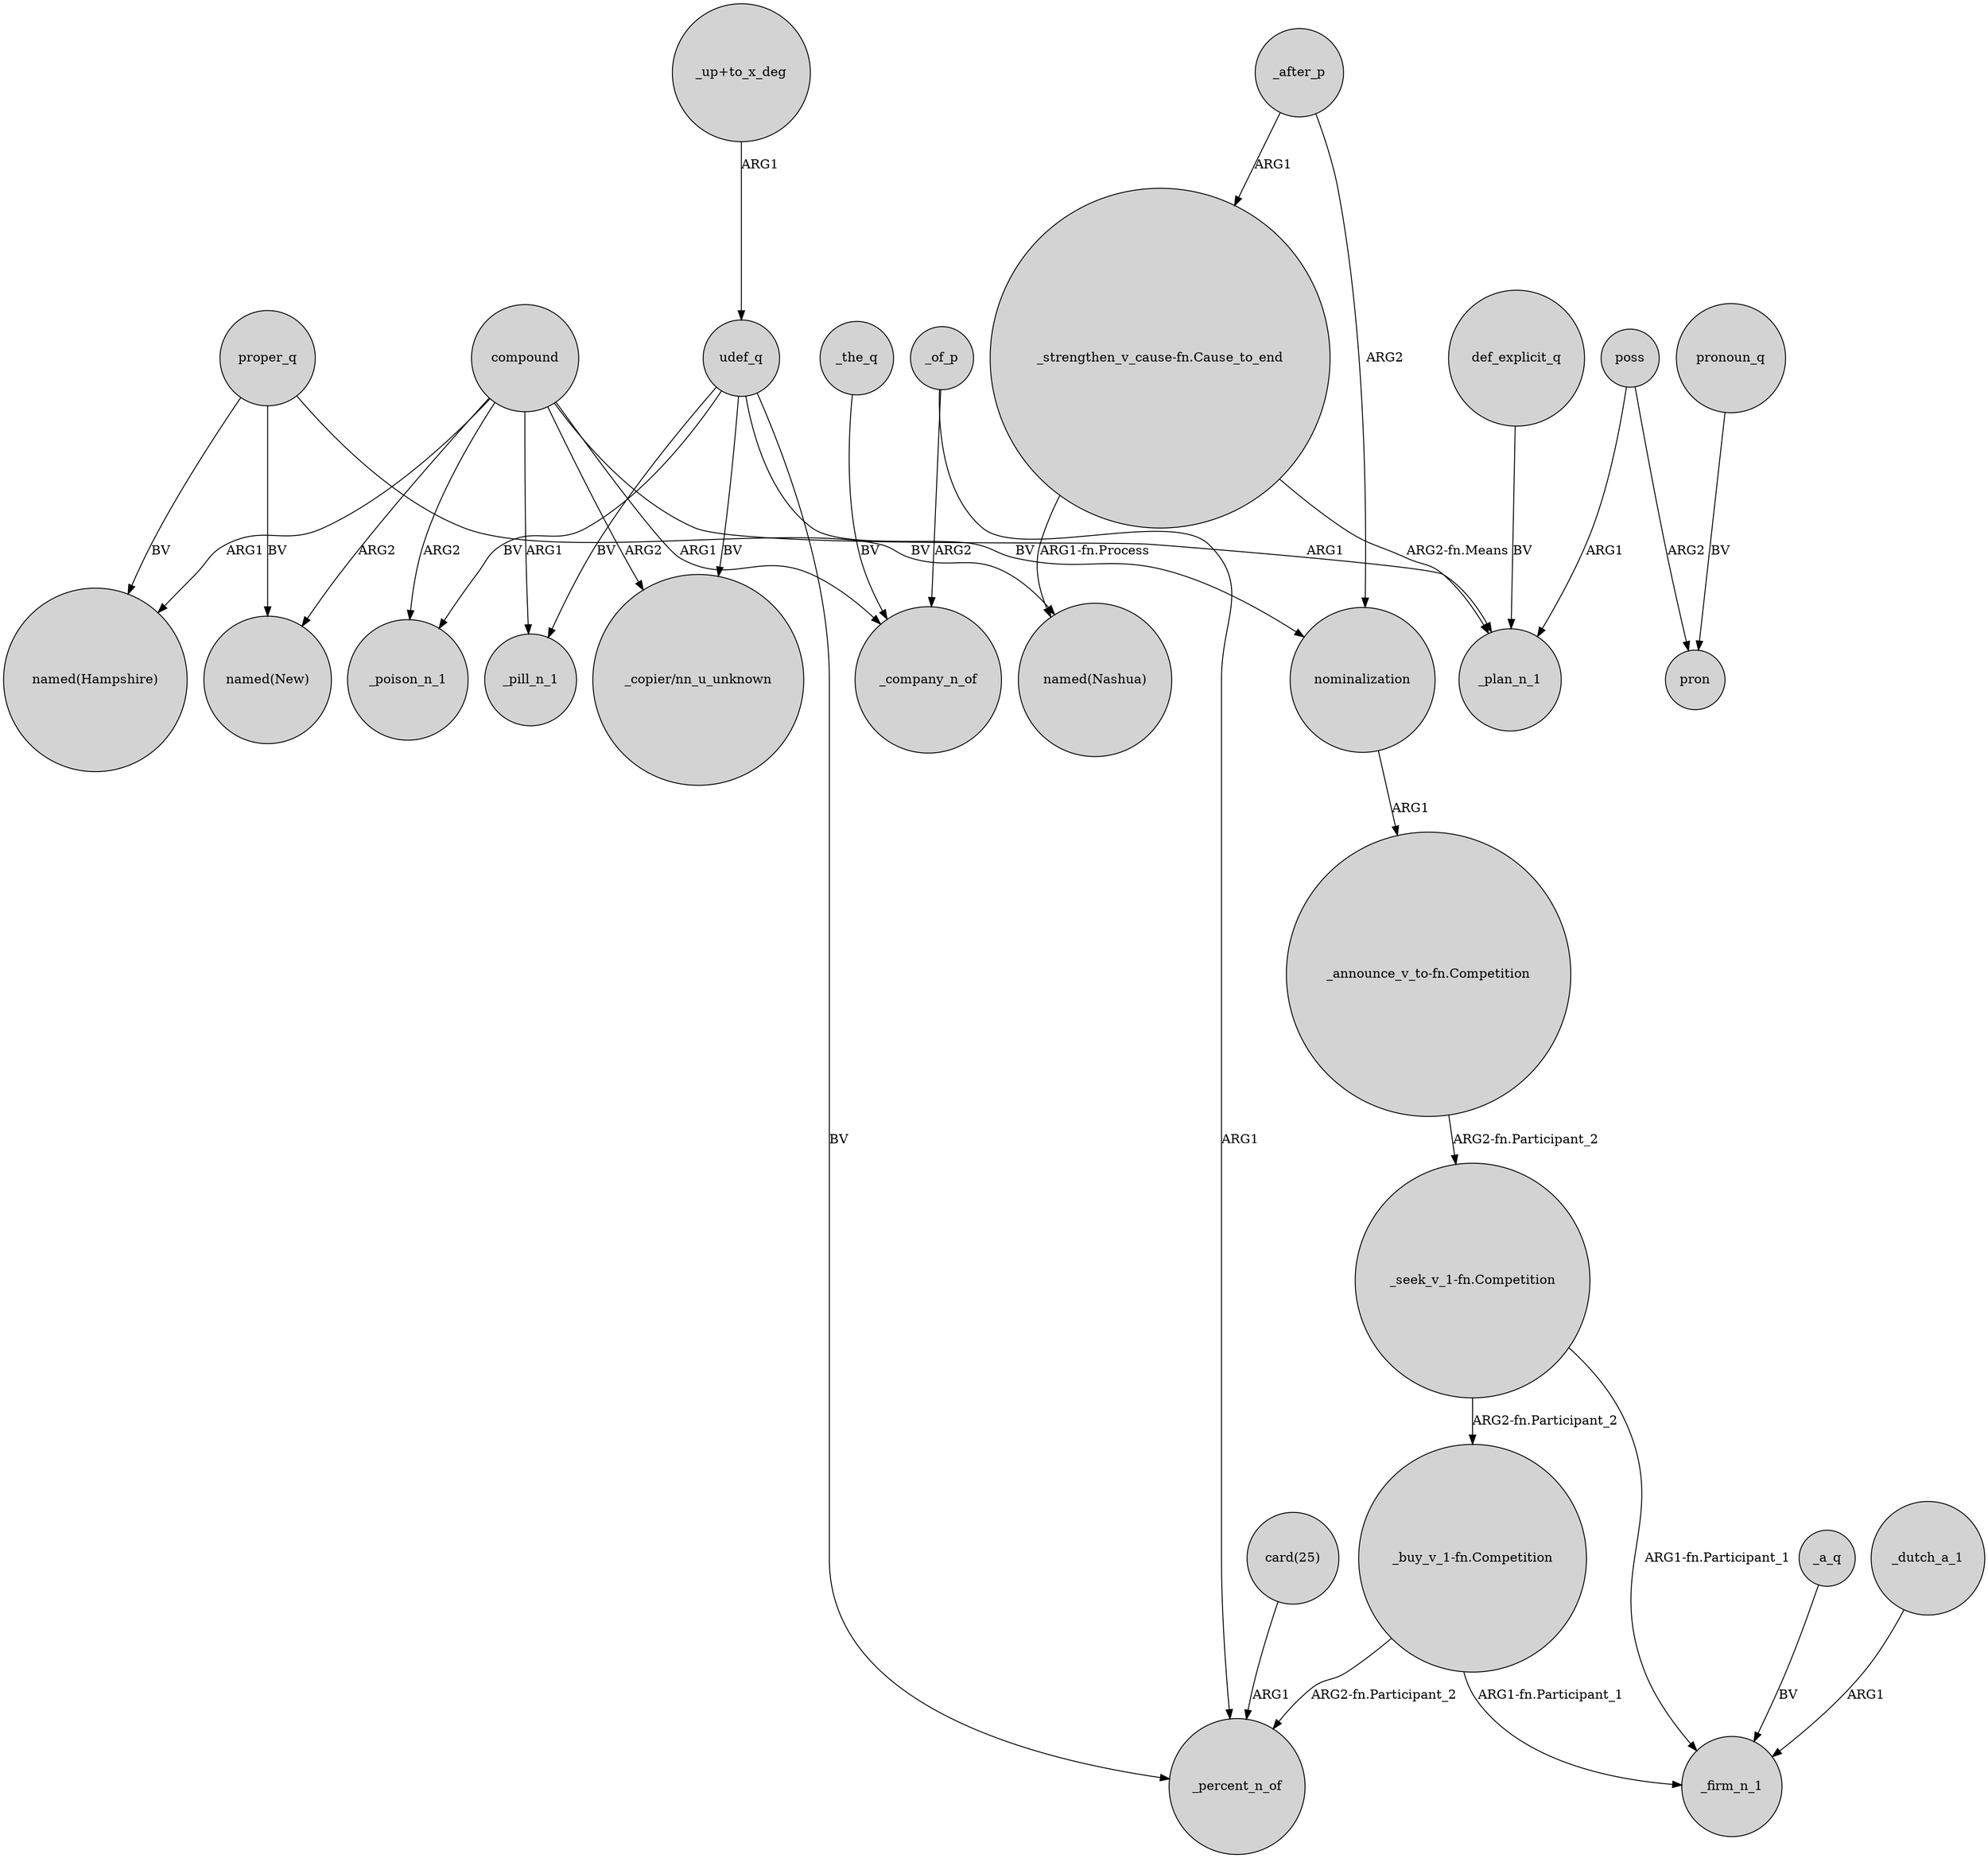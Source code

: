 digraph {
	node [shape=circle style=filled]
	"_strengthen_v_cause-fn.Cause_to_end" -> _plan_n_1 [label="ARG2-fn.Means"]
	"_buy_v_1-fn.Competition" -> _firm_n_1 [label="ARG1-fn.Participant_1"]
	compound -> "named(New)" [label=ARG2]
	"_buy_v_1-fn.Competition" -> _percent_n_of [label="ARG2-fn.Participant_2"]
	def_explicit_q -> _plan_n_1 [label=BV]
	proper_q -> "named(New)" [label=BV]
	udef_q -> nominalization [label=BV]
	"card(25)" -> _percent_n_of [label=ARG1]
	"_seek_v_1-fn.Competition" -> "_buy_v_1-fn.Competition" [label="ARG2-fn.Participant_2"]
	compound -> _company_n_of [label=ARG1]
	_after_p -> "_strengthen_v_cause-fn.Cause_to_end" [label=ARG1]
	proper_q -> "named(Hampshire)" [label=BV]
	_of_p -> _percent_n_of [label=ARG1]
	nominalization -> "_announce_v_to-fn.Competition" [label=ARG1]
	_after_p -> nominalization [label=ARG2]
	pronoun_q -> pron [label=BV]
	poss -> pron [label=ARG2]
	compound -> "named(Hampshire)" [label=ARG1]
	poss -> _plan_n_1 [label=ARG1]
	udef_q -> _percent_n_of [label=BV]
	"_seek_v_1-fn.Competition" -> _firm_n_1 [label="ARG1-fn.Participant_1"]
	proper_q -> "named(Nashua)" [label=BV]
	"_strengthen_v_cause-fn.Cause_to_end" -> "named(Nashua)" [label="ARG1-fn.Process"]
	"_up+to_x_deg" -> udef_q [label=ARG1]
	_a_q -> _firm_n_1 [label=BV]
	compound -> "_copier/nn_u_unknown" [label=ARG2]
	compound -> _poison_n_1 [label=ARG2]
	udef_q -> "_copier/nn_u_unknown" [label=BV]
	"_announce_v_to-fn.Competition" -> "_seek_v_1-fn.Competition" [label="ARG2-fn.Participant_2"]
	_of_p -> _company_n_of [label=ARG2]
	compound -> _plan_n_1 [label=ARG1]
	_dutch_a_1 -> _firm_n_1 [label=ARG1]
	udef_q -> _pill_n_1 [label=BV]
	udef_q -> _poison_n_1 [label=BV]
	_the_q -> _company_n_of [label=BV]
	compound -> _pill_n_1 [label=ARG1]
}
